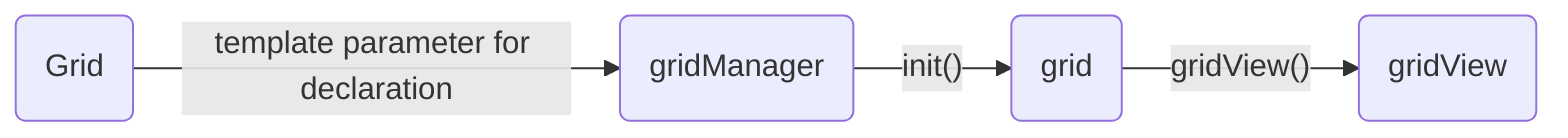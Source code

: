 flowchart LR
    A(Grid) -->|"template parameter for declaration"| B(gridManager)
    B -->|"init()"| C(grid)
    C -->|"gridView()"| D(gridView)
    click A "./grid.html"
    click B "./gridmanager.html"
    click C "./grid.html"
    click D "./gridview.html"